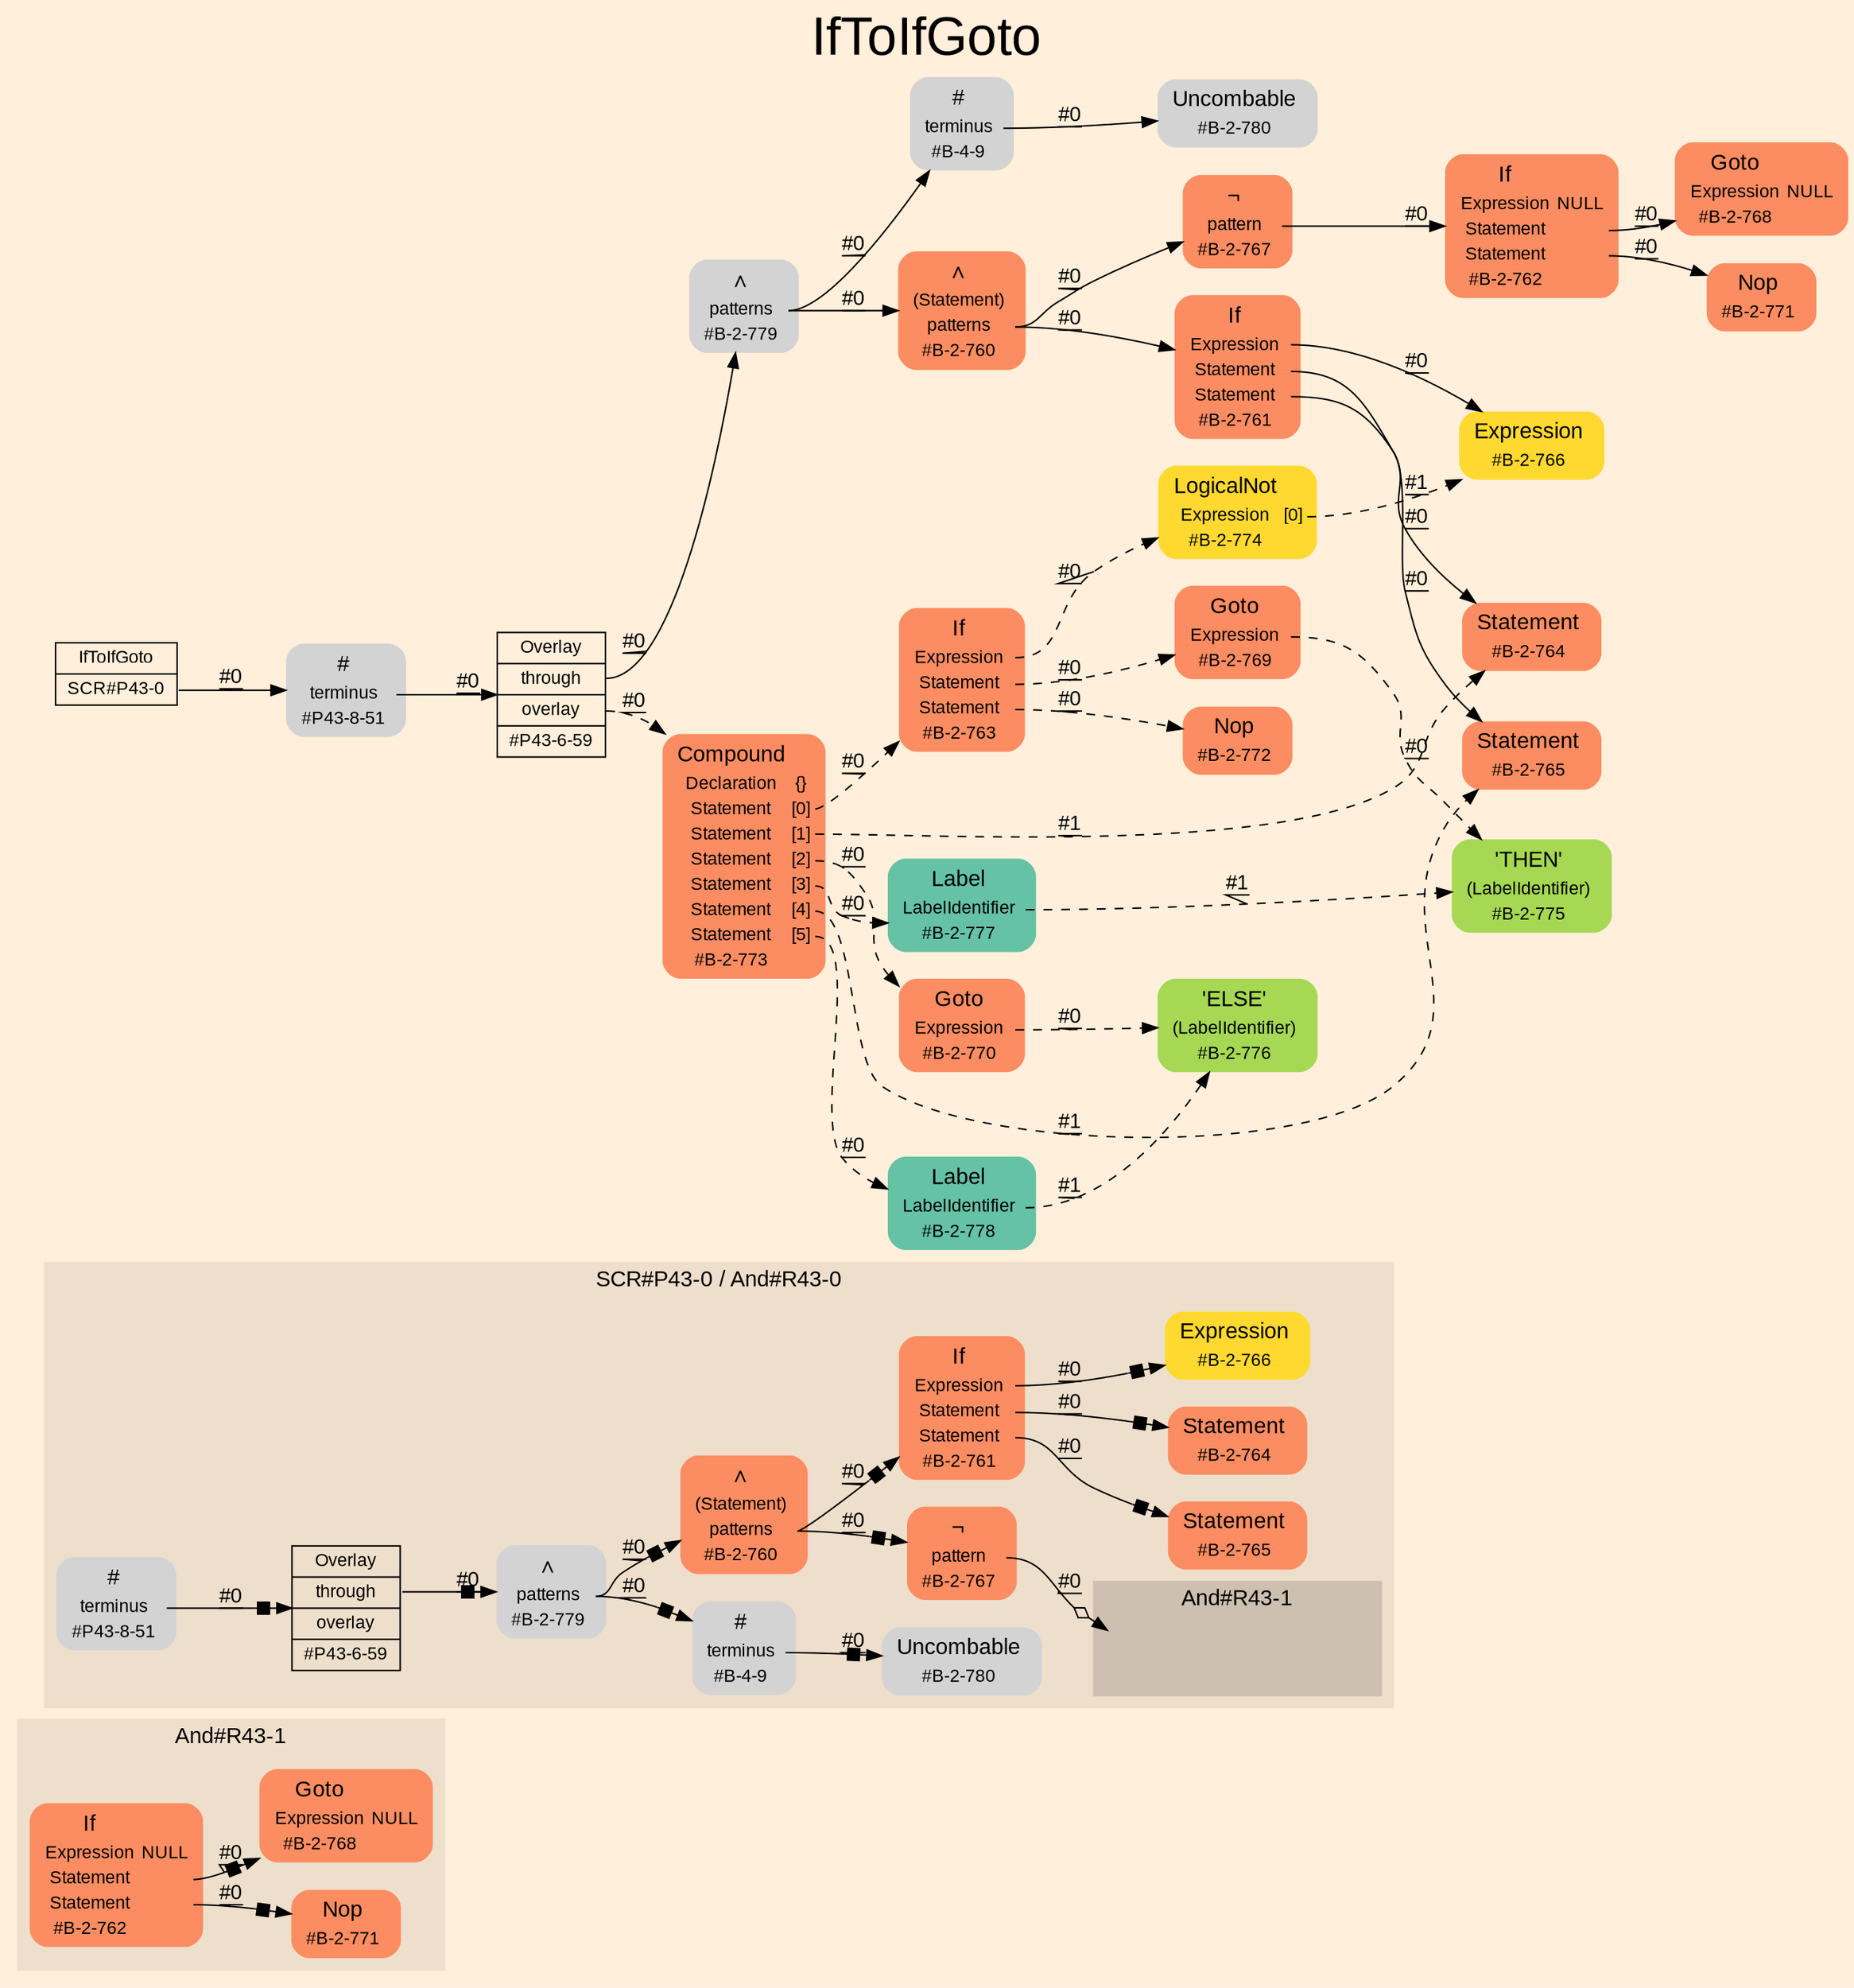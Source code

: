 digraph "IfToIfGoto" {
label = "IfToIfGoto"
labelloc = t
fontsize = "36"
graph [
    rankdir = "LR"
    ranksep = 0.3
    bgcolor = antiquewhite1
    color = black
    fontcolor = black
    fontname = "Arial"
];
node [
    fontname = "Arial"
];
edge [
    fontname = "Arial"
];

// -------------------- figure And#R43-1 --------------------
subgraph "clusterAnd#R43-1" {
    label = "And#R43-1"
    style = "filled"
    color = antiquewhite2
    fontsize = "15"
    "And#R43-1 / #B-2-771" [
        shape = "plaintext"
        fillcolor = "/set28/2"
        label = <<TABLE BORDER="0" CELLBORDER="0" CELLSPACING="0">
         <TR><TD><FONT POINT-SIZE="15.0">Nop</FONT></TD><TD></TD></TR>
         <TR><TD>#B-2-771</TD><TD PORT="port0"></TD></TR>
        </TABLE>>
        style = "rounded,filled"
        fontsize = "12"
    ];
    
    "And#R43-1 / #B-2-762" [
        shape = "plaintext"
        fillcolor = "/set28/2"
        label = <<TABLE BORDER="0" CELLBORDER="0" CELLSPACING="0">
         <TR><TD><FONT POINT-SIZE="15.0">If</FONT></TD><TD></TD></TR>
         <TR><TD>Expression</TD><TD PORT="port0">NULL</TD></TR>
         <TR><TD>Statement</TD><TD PORT="port1"></TD></TR>
         <TR><TD>Statement</TD><TD PORT="port2"></TD></TR>
         <TR><TD>#B-2-762</TD><TD PORT="port3"></TD></TR>
        </TABLE>>
        style = "rounded,filled"
        fontsize = "12"
    ];
    
    "And#R43-1 / #B-2-768" [
        shape = "plaintext"
        fillcolor = "/set28/2"
        label = <<TABLE BORDER="0" CELLBORDER="0" CELLSPACING="0">
         <TR><TD><FONT POINT-SIZE="15.0">Goto</FONT></TD><TD></TD></TR>
         <TR><TD>Expression</TD><TD PORT="port0">NULL</TD></TR>
         <TR><TD>#B-2-768</TD><TD PORT="port1"></TD></TR>
        </TABLE>>
        style = "rounded,filled"
        fontsize = "12"
    ];
    
}


// -------------------- figure And#R43-0 --------------------
subgraph "clusterAnd#R43-0" {
    label = "SCR#P43-0 / And#R43-0"
    style = "filled"
    color = antiquewhite2
    fontsize = "15"
    "And#R43-0 / #B-4-9" [
        shape = "plaintext"
        label = <<TABLE BORDER="0" CELLBORDER="0" CELLSPACING="0">
         <TR><TD><FONT POINT-SIZE="15.0">#</FONT></TD><TD></TD></TR>
         <TR><TD>terminus</TD><TD PORT="port0"></TD></TR>
         <TR><TD>#B-4-9</TD><TD PORT="port1"></TD></TR>
        </TABLE>>
        style = "rounded,filled"
        fontsize = "12"
    ];
    
    "And#R43-0 / #B-2-767" [
        shape = "plaintext"
        fillcolor = "/set28/2"
        label = <<TABLE BORDER="0" CELLBORDER="0" CELLSPACING="0">
         <TR><TD><FONT POINT-SIZE="15.0">¬</FONT></TD><TD></TD></TR>
         <TR><TD>pattern</TD><TD PORT="port0"></TD></TR>
         <TR><TD>#B-2-767</TD><TD PORT="port1"></TD></TR>
        </TABLE>>
        style = "rounded,filled"
        fontsize = "12"
    ];
    
    "And#R43-0 / #B-2-765" [
        shape = "plaintext"
        fillcolor = "/set28/2"
        label = <<TABLE BORDER="0" CELLBORDER="0" CELLSPACING="0">
         <TR><TD><FONT POINT-SIZE="15.0">Statement</FONT></TD><TD></TD></TR>
         <TR><TD>#B-2-765</TD><TD PORT="port0"></TD></TR>
        </TABLE>>
        style = "rounded,filled"
        fontsize = "12"
    ];
    
    "And#R43-0 / #B-2-780" [
        shape = "plaintext"
        label = <<TABLE BORDER="0" CELLBORDER="0" CELLSPACING="0">
         <TR><TD><FONT POINT-SIZE="15.0">Uncombable</FONT></TD><TD></TD></TR>
         <TR><TD>#B-2-780</TD><TD PORT="port0"></TD></TR>
        </TABLE>>
        style = "rounded,filled"
        fontsize = "12"
    ];
    
    "And#R43-0 / #P43-6-59" [
        shape = "record"
        fillcolor = antiquewhite2
        label = "<fixed> Overlay | <port0> through | <port1> overlay | <port2> #P43-6-59"
        style = "filled"
        fontsize = "12"
        color = black
        fontcolor = black
    ];
    
    "And#R43-0 / #B-2-764" [
        shape = "plaintext"
        fillcolor = "/set28/2"
        label = <<TABLE BORDER="0" CELLBORDER="0" CELLSPACING="0">
         <TR><TD><FONT POINT-SIZE="15.0">Statement</FONT></TD><TD></TD></TR>
         <TR><TD>#B-2-764</TD><TD PORT="port0"></TD></TR>
        </TABLE>>
        style = "rounded,filled"
        fontsize = "12"
    ];
    
    "And#R43-0 / #P43-8-51" [
        shape = "plaintext"
        label = <<TABLE BORDER="0" CELLBORDER="0" CELLSPACING="0">
         <TR><TD><FONT POINT-SIZE="15.0">#</FONT></TD><TD></TD></TR>
         <TR><TD>terminus</TD><TD PORT="port0"></TD></TR>
         <TR><TD>#P43-8-51</TD><TD PORT="port1"></TD></TR>
        </TABLE>>
        style = "rounded,filled"
        fontsize = "12"
    ];
    
    "And#R43-0 / #B-2-779" [
        shape = "plaintext"
        label = <<TABLE BORDER="0" CELLBORDER="0" CELLSPACING="0">
         <TR><TD><FONT POINT-SIZE="15.0">∧</FONT></TD><TD></TD></TR>
         <TR><TD>patterns</TD><TD PORT="port0"></TD></TR>
         <TR><TD>#B-2-779</TD><TD PORT="port1"></TD></TR>
        </TABLE>>
        style = "rounded,filled"
        fontsize = "12"
    ];
    
    "And#R43-0 / #B-2-761" [
        shape = "plaintext"
        fillcolor = "/set28/2"
        label = <<TABLE BORDER="0" CELLBORDER="0" CELLSPACING="0">
         <TR><TD><FONT POINT-SIZE="15.0">If</FONT></TD><TD></TD></TR>
         <TR><TD>Expression</TD><TD PORT="port0"></TD></TR>
         <TR><TD>Statement</TD><TD PORT="port1"></TD></TR>
         <TR><TD>Statement</TD><TD PORT="port2"></TD></TR>
         <TR><TD>#B-2-761</TD><TD PORT="port3"></TD></TR>
        </TABLE>>
        style = "rounded,filled"
        fontsize = "12"
    ];
    
    "And#R43-0 / #B-2-766" [
        shape = "plaintext"
        fillcolor = "/set28/6"
        label = <<TABLE BORDER="0" CELLBORDER="0" CELLSPACING="0">
         <TR><TD><FONT POINT-SIZE="15.0">Expression</FONT></TD><TD></TD></TR>
         <TR><TD>#B-2-766</TD><TD PORT="port0"></TD></TR>
        </TABLE>>
        style = "rounded,filled"
        fontsize = "12"
    ];
    
    "And#R43-0 / #B-2-760" [
        shape = "plaintext"
        fillcolor = "/set28/2"
        label = <<TABLE BORDER="0" CELLBORDER="0" CELLSPACING="0">
         <TR><TD><FONT POINT-SIZE="15.0">∧</FONT></TD><TD></TD></TR>
         <TR><TD>(Statement)</TD><TD PORT="port0"></TD></TR>
         <TR><TD>patterns</TD><TD PORT="port1"></TD></TR>
         <TR><TD>#B-2-760</TD><TD PORT="port2"></TD></TR>
        </TABLE>>
        style = "rounded,filled"
        fontsize = "12"
    ];
    
    subgraph "clusterAnd#R43-0 / And#R43-1" {
        label = "And#R43-1"
        style = "filled"
        color = antiquewhite3
        fontsize = "15"
        "And#R43-0 / #0 / #B-2-762" [
            shape = "none"
            style = "invisible"
        ];
        
    }
    
}


// -------------------- transformation figure --------------------
"CR#P43-0" [
    shape = "record"
    fillcolor = antiquewhite1
    label = "<fixed> IfToIfGoto | <port0> SCR#P43-0"
    style = "filled"
    fontsize = "12"
    color = black
    fontcolor = black
];

"#P43-8-51" [
    shape = "plaintext"
    label = <<TABLE BORDER="0" CELLBORDER="0" CELLSPACING="0">
     <TR><TD><FONT POINT-SIZE="15.0">#</FONT></TD><TD></TD></TR>
     <TR><TD>terminus</TD><TD PORT="port0"></TD></TR>
     <TR><TD>#P43-8-51</TD><TD PORT="port1"></TD></TR>
    </TABLE>>
    style = "rounded,filled"
    fontsize = "12"
];

"#P43-6-59" [
    shape = "record"
    fillcolor = antiquewhite1
    label = "<fixed> Overlay | <port0> through | <port1> overlay | <port2> #P43-6-59"
    style = "filled"
    fontsize = "12"
    color = black
    fontcolor = black
];

"#B-2-779" [
    shape = "plaintext"
    label = <<TABLE BORDER="0" CELLBORDER="0" CELLSPACING="0">
     <TR><TD><FONT POINT-SIZE="15.0">∧</FONT></TD><TD></TD></TR>
     <TR><TD>patterns</TD><TD PORT="port0"></TD></TR>
     <TR><TD>#B-2-779</TD><TD PORT="port1"></TD></TR>
    </TABLE>>
    style = "rounded,filled"
    fontsize = "12"
];

"#B-2-760" [
    shape = "plaintext"
    fillcolor = "/set28/2"
    label = <<TABLE BORDER="0" CELLBORDER="0" CELLSPACING="0">
     <TR><TD><FONT POINT-SIZE="15.0">∧</FONT></TD><TD></TD></TR>
     <TR><TD>(Statement)</TD><TD PORT="port0"></TD></TR>
     <TR><TD>patterns</TD><TD PORT="port1"></TD></TR>
     <TR><TD>#B-2-760</TD><TD PORT="port2"></TD></TR>
    </TABLE>>
    style = "rounded,filled"
    fontsize = "12"
];

"#B-2-761" [
    shape = "plaintext"
    fillcolor = "/set28/2"
    label = <<TABLE BORDER="0" CELLBORDER="0" CELLSPACING="0">
     <TR><TD><FONT POINT-SIZE="15.0">If</FONT></TD><TD></TD></TR>
     <TR><TD>Expression</TD><TD PORT="port0"></TD></TR>
     <TR><TD>Statement</TD><TD PORT="port1"></TD></TR>
     <TR><TD>Statement</TD><TD PORT="port2"></TD></TR>
     <TR><TD>#B-2-761</TD><TD PORT="port3"></TD></TR>
    </TABLE>>
    style = "rounded,filled"
    fontsize = "12"
];

"#B-2-766" [
    shape = "plaintext"
    fillcolor = "/set28/6"
    label = <<TABLE BORDER="0" CELLBORDER="0" CELLSPACING="0">
     <TR><TD><FONT POINT-SIZE="15.0">Expression</FONT></TD><TD></TD></TR>
     <TR><TD>#B-2-766</TD><TD PORT="port0"></TD></TR>
    </TABLE>>
    style = "rounded,filled"
    fontsize = "12"
];

"#B-2-764" [
    shape = "plaintext"
    fillcolor = "/set28/2"
    label = <<TABLE BORDER="0" CELLBORDER="0" CELLSPACING="0">
     <TR><TD><FONT POINT-SIZE="15.0">Statement</FONT></TD><TD></TD></TR>
     <TR><TD>#B-2-764</TD><TD PORT="port0"></TD></TR>
    </TABLE>>
    style = "rounded,filled"
    fontsize = "12"
];

"#B-2-765" [
    shape = "plaintext"
    fillcolor = "/set28/2"
    label = <<TABLE BORDER="0" CELLBORDER="0" CELLSPACING="0">
     <TR><TD><FONT POINT-SIZE="15.0">Statement</FONT></TD><TD></TD></TR>
     <TR><TD>#B-2-765</TD><TD PORT="port0"></TD></TR>
    </TABLE>>
    style = "rounded,filled"
    fontsize = "12"
];

"#B-2-767" [
    shape = "plaintext"
    fillcolor = "/set28/2"
    label = <<TABLE BORDER="0" CELLBORDER="0" CELLSPACING="0">
     <TR><TD><FONT POINT-SIZE="15.0">¬</FONT></TD><TD></TD></TR>
     <TR><TD>pattern</TD><TD PORT="port0"></TD></TR>
     <TR><TD>#B-2-767</TD><TD PORT="port1"></TD></TR>
    </TABLE>>
    style = "rounded,filled"
    fontsize = "12"
];

"#B-2-762" [
    shape = "plaintext"
    fillcolor = "/set28/2"
    label = <<TABLE BORDER="0" CELLBORDER="0" CELLSPACING="0">
     <TR><TD><FONT POINT-SIZE="15.0">If</FONT></TD><TD></TD></TR>
     <TR><TD>Expression</TD><TD PORT="port0">NULL</TD></TR>
     <TR><TD>Statement</TD><TD PORT="port1"></TD></TR>
     <TR><TD>Statement</TD><TD PORT="port2"></TD></TR>
     <TR><TD>#B-2-762</TD><TD PORT="port3"></TD></TR>
    </TABLE>>
    style = "rounded,filled"
    fontsize = "12"
];

"#B-2-768" [
    shape = "plaintext"
    fillcolor = "/set28/2"
    label = <<TABLE BORDER="0" CELLBORDER="0" CELLSPACING="0">
     <TR><TD><FONT POINT-SIZE="15.0">Goto</FONT></TD><TD></TD></TR>
     <TR><TD>Expression</TD><TD PORT="port0">NULL</TD></TR>
     <TR><TD>#B-2-768</TD><TD PORT="port1"></TD></TR>
    </TABLE>>
    style = "rounded,filled"
    fontsize = "12"
];

"#B-2-771" [
    shape = "plaintext"
    fillcolor = "/set28/2"
    label = <<TABLE BORDER="0" CELLBORDER="0" CELLSPACING="0">
     <TR><TD><FONT POINT-SIZE="15.0">Nop</FONT></TD><TD></TD></TR>
     <TR><TD>#B-2-771</TD><TD PORT="port0"></TD></TR>
    </TABLE>>
    style = "rounded,filled"
    fontsize = "12"
];

"#B-4-9" [
    shape = "plaintext"
    label = <<TABLE BORDER="0" CELLBORDER="0" CELLSPACING="0">
     <TR><TD><FONT POINT-SIZE="15.0">#</FONT></TD><TD></TD></TR>
     <TR><TD>terminus</TD><TD PORT="port0"></TD></TR>
     <TR><TD>#B-4-9</TD><TD PORT="port1"></TD></TR>
    </TABLE>>
    style = "rounded,filled"
    fontsize = "12"
];

"#B-2-780" [
    shape = "plaintext"
    label = <<TABLE BORDER="0" CELLBORDER="0" CELLSPACING="0">
     <TR><TD><FONT POINT-SIZE="15.0">Uncombable</FONT></TD><TD></TD></TR>
     <TR><TD>#B-2-780</TD><TD PORT="port0"></TD></TR>
    </TABLE>>
    style = "rounded,filled"
    fontsize = "12"
];

"#B-2-773" [
    shape = "plaintext"
    fillcolor = "/set28/2"
    label = <<TABLE BORDER="0" CELLBORDER="0" CELLSPACING="0">
     <TR><TD><FONT POINT-SIZE="15.0">Compound</FONT></TD><TD></TD></TR>
     <TR><TD>Declaration</TD><TD PORT="port0">{}</TD></TR>
     <TR><TD>Statement</TD><TD PORT="port1">[0]</TD></TR>
     <TR><TD>Statement</TD><TD PORT="port2">[1]</TD></TR>
     <TR><TD>Statement</TD><TD PORT="port3">[2]</TD></TR>
     <TR><TD>Statement</TD><TD PORT="port4">[3]</TD></TR>
     <TR><TD>Statement</TD><TD PORT="port5">[4]</TD></TR>
     <TR><TD>Statement</TD><TD PORT="port6">[5]</TD></TR>
     <TR><TD>#B-2-773</TD><TD PORT="port7"></TD></TR>
    </TABLE>>
    style = "rounded,filled"
    fontsize = "12"
];

"#B-2-763" [
    shape = "plaintext"
    fillcolor = "/set28/2"
    label = <<TABLE BORDER="0" CELLBORDER="0" CELLSPACING="0">
     <TR><TD><FONT POINT-SIZE="15.0">If</FONT></TD><TD></TD></TR>
     <TR><TD>Expression</TD><TD PORT="port0"></TD></TR>
     <TR><TD>Statement</TD><TD PORT="port1"></TD></TR>
     <TR><TD>Statement</TD><TD PORT="port2"></TD></TR>
     <TR><TD>#B-2-763</TD><TD PORT="port3"></TD></TR>
    </TABLE>>
    style = "rounded,filled"
    fontsize = "12"
];

"#B-2-774" [
    shape = "plaintext"
    fillcolor = "/set28/6"
    label = <<TABLE BORDER="0" CELLBORDER="0" CELLSPACING="0">
     <TR><TD><FONT POINT-SIZE="15.0">LogicalNot</FONT></TD><TD></TD></TR>
     <TR><TD>Expression</TD><TD PORT="port0">[0]</TD></TR>
     <TR><TD>#B-2-774</TD><TD PORT="port1"></TD></TR>
    </TABLE>>
    style = "rounded,filled"
    fontsize = "12"
];

"#B-2-769" [
    shape = "plaintext"
    fillcolor = "/set28/2"
    label = <<TABLE BORDER="0" CELLBORDER="0" CELLSPACING="0">
     <TR><TD><FONT POINT-SIZE="15.0">Goto</FONT></TD><TD></TD></TR>
     <TR><TD>Expression</TD><TD PORT="port0"></TD></TR>
     <TR><TD>#B-2-769</TD><TD PORT="port1"></TD></TR>
    </TABLE>>
    style = "rounded,filled"
    fontsize = "12"
];

"#B-2-775" [
    shape = "plaintext"
    fillcolor = "/set28/5"
    label = <<TABLE BORDER="0" CELLBORDER="0" CELLSPACING="0">
     <TR><TD><FONT POINT-SIZE="15.0">'THEN'</FONT></TD><TD></TD></TR>
     <TR><TD>(LabelIdentifier)</TD><TD PORT="port0"></TD></TR>
     <TR><TD>#B-2-775</TD><TD PORT="port1"></TD></TR>
    </TABLE>>
    style = "rounded,filled"
    fontsize = "12"
];

"#B-2-772" [
    shape = "plaintext"
    fillcolor = "/set28/2"
    label = <<TABLE BORDER="0" CELLBORDER="0" CELLSPACING="0">
     <TR><TD><FONT POINT-SIZE="15.0">Nop</FONT></TD><TD></TD></TR>
     <TR><TD>#B-2-772</TD><TD PORT="port0"></TD></TR>
    </TABLE>>
    style = "rounded,filled"
    fontsize = "12"
];

"#B-2-770" [
    shape = "plaintext"
    fillcolor = "/set28/2"
    label = <<TABLE BORDER="0" CELLBORDER="0" CELLSPACING="0">
     <TR><TD><FONT POINT-SIZE="15.0">Goto</FONT></TD><TD></TD></TR>
     <TR><TD>Expression</TD><TD PORT="port0"></TD></TR>
     <TR><TD>#B-2-770</TD><TD PORT="port1"></TD></TR>
    </TABLE>>
    style = "rounded,filled"
    fontsize = "12"
];

"#B-2-776" [
    shape = "plaintext"
    fillcolor = "/set28/5"
    label = <<TABLE BORDER="0" CELLBORDER="0" CELLSPACING="0">
     <TR><TD><FONT POINT-SIZE="15.0">'ELSE'</FONT></TD><TD></TD></TR>
     <TR><TD>(LabelIdentifier)</TD><TD PORT="port0"></TD></TR>
     <TR><TD>#B-2-776</TD><TD PORT="port1"></TD></TR>
    </TABLE>>
    style = "rounded,filled"
    fontsize = "12"
];

"#B-2-777" [
    shape = "plaintext"
    fillcolor = "/set28/1"
    label = <<TABLE BORDER="0" CELLBORDER="0" CELLSPACING="0">
     <TR><TD><FONT POINT-SIZE="15.0">Label</FONT></TD><TD></TD></TR>
     <TR><TD>LabelIdentifier</TD><TD PORT="port0"></TD></TR>
     <TR><TD>#B-2-777</TD><TD PORT="port1"></TD></TR>
    </TABLE>>
    style = "rounded,filled"
    fontsize = "12"
];

"#B-2-778" [
    shape = "plaintext"
    fillcolor = "/set28/1"
    label = <<TABLE BORDER="0" CELLBORDER="0" CELLSPACING="0">
     <TR><TD><FONT POINT-SIZE="15.0">Label</FONT></TD><TD></TD></TR>
     <TR><TD>LabelIdentifier</TD><TD PORT="port0"></TD></TR>
     <TR><TD>#B-2-778</TD><TD PORT="port1"></TD></TR>
    </TABLE>>
    style = "rounded,filled"
    fontsize = "12"
];


// -------------------- links --------------------
// links for block CR#P43-0
"CR#P43-0":port0 -> "#P43-8-51" [
    label = "#0"
    decorate = true
    color = black
    fontcolor = black
];

// links for block #P43-8-51
"#P43-8-51":port0 -> "#P43-6-59" [
    label = "#0"
    decorate = true
    color = black
    fontcolor = black
];

// links for block #P43-6-59
"#P43-6-59":port0 -> "#B-2-779" [
    label = "#0"
    decorate = true
    color = black
    fontcolor = black
];

"#P43-6-59":port1 -> "#B-2-773" [
    style="dashed"
    label = "#0"
    decorate = true
    color = black
    fontcolor = black
];

// links for block #B-2-779
"#B-2-779":port0 -> "#B-2-760" [
    label = "#0"
    decorate = true
    color = black
    fontcolor = black
];

"#B-2-779":port0 -> "#B-4-9" [
    label = "#0"
    decorate = true
    color = black
    fontcolor = black
];

// links for block #B-2-760
"#B-2-760":port1 -> "#B-2-761" [
    label = "#0"
    decorate = true
    color = black
    fontcolor = black
];

"#B-2-760":port1 -> "#B-2-767" [
    label = "#0"
    decorate = true
    color = black
    fontcolor = black
];

// links for block #B-2-761
"#B-2-761":port0 -> "#B-2-766" [
    label = "#0"
    decorate = true
    color = black
    fontcolor = black
];

"#B-2-761":port1 -> "#B-2-764" [
    label = "#0"
    decorate = true
    color = black
    fontcolor = black
];

"#B-2-761":port2 -> "#B-2-765" [
    label = "#0"
    decorate = true
    color = black
    fontcolor = black
];

// links for block #B-2-766
// links for block #B-2-764
// links for block #B-2-765
// links for block #B-2-767
"#B-2-767":port0 -> "#B-2-762" [
    label = "#0"
    decorate = true
    color = black
    fontcolor = black
];

// links for block #B-2-762
"#B-2-762":port1 -> "#B-2-768" [
    label = "#0"
    decorate = true
    color = black
    fontcolor = black
];

"#B-2-762":port2 -> "#B-2-771" [
    label = "#0"
    decorate = true
    color = black
    fontcolor = black
];

// links for block #B-2-768
// links for block #B-2-771
// links for block #B-4-9
"#B-4-9":port0 -> "#B-2-780" [
    label = "#0"
    decorate = true
    color = black
    fontcolor = black
];

// links for block #B-2-780
// links for block #B-2-773
"#B-2-773":port1 -> "#B-2-763" [
    style="dashed"
    label = "#0"
    decorate = true
    color = black
    fontcolor = black
];

"#B-2-773":port2 -> "#B-2-764" [
    style="dashed"
    label = "#1"
    decorate = true
    color = black
    fontcolor = black
];

"#B-2-773":port3 -> "#B-2-770" [
    style="dashed"
    label = "#0"
    decorate = true
    color = black
    fontcolor = black
];

"#B-2-773":port4 -> "#B-2-777" [
    style="dashed"
    label = "#0"
    decorate = true
    color = black
    fontcolor = black
];

"#B-2-773":port5 -> "#B-2-765" [
    style="dashed"
    label = "#1"
    decorate = true
    color = black
    fontcolor = black
];

"#B-2-773":port6 -> "#B-2-778" [
    style="dashed"
    label = "#0"
    decorate = true
    color = black
    fontcolor = black
];

// links for block #B-2-763
"#B-2-763":port0 -> "#B-2-774" [
    style="dashed"
    label = "#0"
    decorate = true
    color = black
    fontcolor = black
];

"#B-2-763":port1 -> "#B-2-769" [
    style="dashed"
    label = "#0"
    decorate = true
    color = black
    fontcolor = black
];

"#B-2-763":port2 -> "#B-2-772" [
    style="dashed"
    label = "#0"
    decorate = true
    color = black
    fontcolor = black
];

// links for block #B-2-774
"#B-2-774":port0 -> "#B-2-766" [
    style="dashed"
    label = "#1"
    decorate = true
    color = black
    fontcolor = black
];

// links for block #B-2-769
"#B-2-769":port0 -> "#B-2-775" [
    style="dashed"
    label = "#0"
    decorate = true
    color = black
    fontcolor = black
];

// links for block #B-2-775
// links for block #B-2-772
// links for block #B-2-770
"#B-2-770":port0 -> "#B-2-776" [
    style="dashed"
    label = "#0"
    decorate = true
    color = black
    fontcolor = black
];

// links for block #B-2-776
// links for block #B-2-777
"#B-2-777":port0 -> "#B-2-775" [
    style="dashed"
    label = "#1"
    decorate = true
    color = black
    fontcolor = black
];

// links for block #B-2-778
"#B-2-778":port0 -> "#B-2-776" [
    style="dashed"
    label = "#1"
    decorate = true
    color = black
    fontcolor = black
];

// links for block And#R43-0 / #B-4-9
"And#R43-0 / #B-4-9":port0 -> "And#R43-0 / #B-2-780" [
    arrowhead="normalnonebox"
    label = "#0"
    decorate = true
    color = black
    fontcolor = black
];

// links for block And#R43-0 / #B-2-767
"And#R43-0 / #B-2-767":port0 -> "And#R43-0 / #0 / #B-2-762" [
    arrowhead="normalnoneodiamond"
    label = "#0"
    decorate = true
    color = black
    fontcolor = black
];

// links for block And#R43-0 / #B-2-765
// links for block And#R43-0 / #B-2-780
// links for block And#R43-0 / #P43-6-59
"And#R43-0 / #P43-6-59":port0 -> "And#R43-0 / #B-2-779" [
    arrowhead="normalnonebox"
    label = "#0"
    decorate = true
    color = black
    fontcolor = black
];

// links for block And#R43-0 / #B-2-764
// links for block And#R43-0 / #P43-8-51
"And#R43-0 / #P43-8-51":port0 -> "And#R43-0 / #P43-6-59" [
    arrowhead="normalnonebox"
    label = "#0"
    decorate = true
    color = black
    fontcolor = black
];

// links for block And#R43-0 / #B-2-779
"And#R43-0 / #B-2-779":port0 -> "And#R43-0 / #B-2-760" [
    arrowhead="normalnonebox"
    label = "#0"
    decorate = true
    color = black
    fontcolor = black
];

"And#R43-0 / #B-2-779":port0 -> "And#R43-0 / #B-4-9" [
    arrowhead="normalnonebox"
    label = "#0"
    decorate = true
    color = black
    fontcolor = black
];

// links for block And#R43-0 / #B-2-761
"And#R43-0 / #B-2-761":port0 -> "And#R43-0 / #B-2-766" [
    arrowhead="normalnonebox"
    label = "#0"
    decorate = true
    color = black
    fontcolor = black
];

"And#R43-0 / #B-2-761":port1 -> "And#R43-0 / #B-2-764" [
    arrowhead="normalnonebox"
    label = "#0"
    decorate = true
    color = black
    fontcolor = black
];

"And#R43-0 / #B-2-761":port2 -> "And#R43-0 / #B-2-765" [
    arrowhead="normalnonebox"
    label = "#0"
    decorate = true
    color = black
    fontcolor = black
];

// links for block And#R43-0 / #B-2-766
// links for block And#R43-0 / #B-2-760
"And#R43-0 / #B-2-760":port1 -> "And#R43-0 / #B-2-761" [
    arrowhead="normalnonebox"
    label = "#0"
    decorate = true
    color = black
    fontcolor = black
];

"And#R43-0 / #B-2-760":port1 -> "And#R43-0 / #B-2-767" [
    arrowhead="normalnonebox"
    label = "#0"
    decorate = true
    color = black
    fontcolor = black
];

// links for block And#R43-0 / #0 / #B-2-762
// links for block And#R43-1 / #B-2-771
// links for block And#R43-1 / #B-2-762
"And#R43-1 / #B-2-762":port1 -> "And#R43-1 / #B-2-768" [
    arrowhead="normalnonebox"
    label = "#0"
    decorate = true
    color = black
    fontcolor = black
];

"And#R43-1 / #B-2-762":port2 -> "And#R43-1 / #B-2-771" [
    arrowhead="normalnonebox"
    label = "#0"
    decorate = true
    color = black
    fontcolor = black
];

// links for block And#R43-1 / #B-2-768
}
